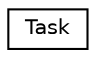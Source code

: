 digraph "Graphical Class Hierarchy"
{
 // LATEX_PDF_SIZE
  edge [fontname="Helvetica",fontsize="10",labelfontname="Helvetica",labelfontsize="10"];
  node [fontname="Helvetica",fontsize="10",shape=record];
  rankdir="LR";
  Node0 [label="Task",height=0.2,width=0.4,color="black", fillcolor="white", style="filled",URL="$classTask.html",tooltip=" "];
}
